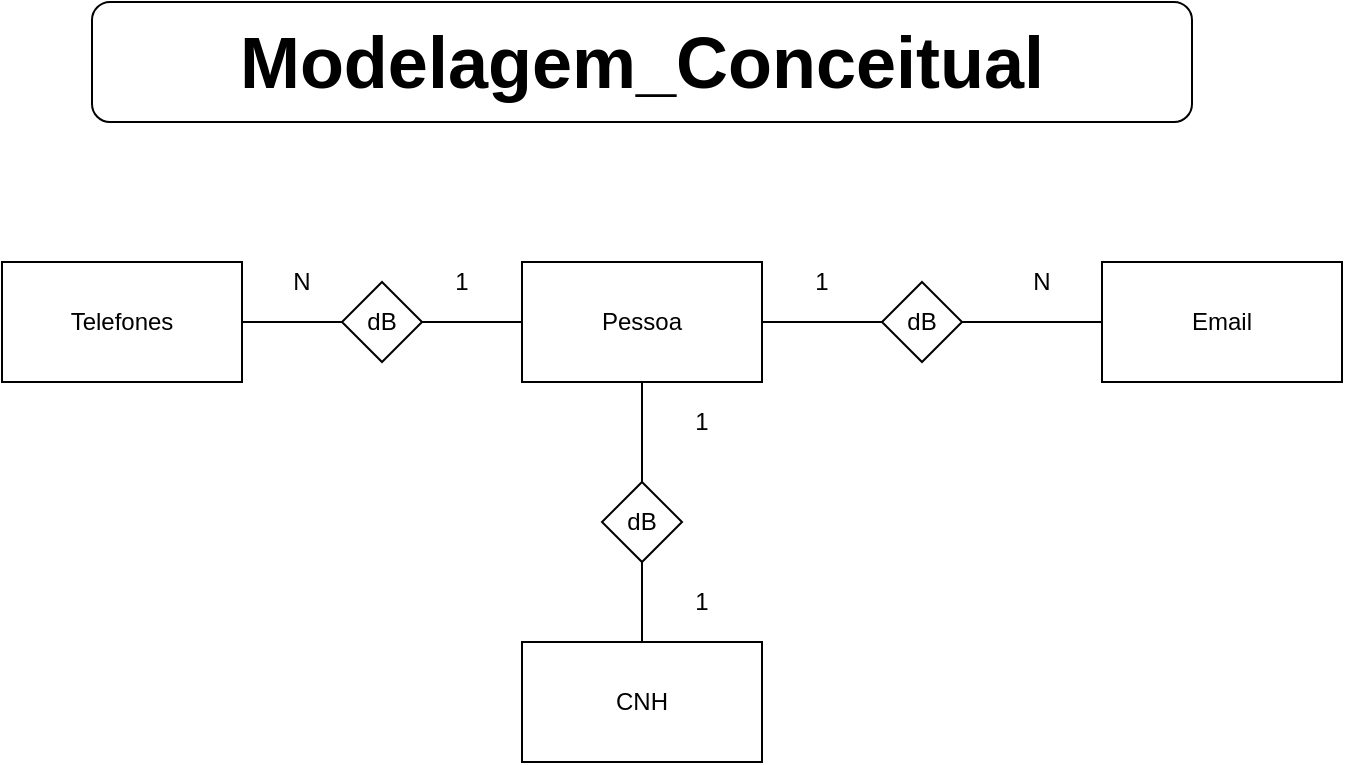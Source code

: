 <mxfile>
    <diagram id="h9VjcUSaOxa0R9LEOYYK" name="Page-1">
        <mxGraphModel dx="656" dy="575" grid="1" gridSize="10" guides="1" tooltips="1" connect="1" arrows="1" fold="1" page="1" pageScale="1" pageWidth="827" pageHeight="1169" background="#ffffff" math="0" shadow="0">
            <root>
                <mxCell id="0"/>
                <mxCell id="1" parent="0"/>
                <mxCell id="8DaMvxQs6uVQQu4pD7Hg-1" value="&lt;font style=&quot;vertical-align: inherit&quot;&gt;&lt;font style=&quot;vertical-align: inherit&quot;&gt;&lt;font style=&quot;vertical-align: inherit&quot;&gt;&lt;font style=&quot;vertical-align: inherit ; font-size: 36px&quot;&gt;&lt;b&gt;&lt;font style=&quot;vertical-align: inherit&quot;&gt;&lt;font style=&quot;vertical-align: inherit&quot;&gt;Modelagem_Conceitual&lt;/font&gt;&lt;/font&gt;&lt;/b&gt;&lt;/font&gt;&lt;/font&gt;&lt;/font&gt;&lt;/font&gt;" style="rounded=1;whiteSpace=wrap;html=1;" parent="1" vertex="1">
                    <mxGeometry x="155" y="70" width="550" height="60" as="geometry"/>
                </mxCell>
                <mxCell id="8DaMvxQs6uVQQu4pD7Hg-2" value="&lt;font style=&quot;vertical-align: inherit&quot;&gt;&lt;font style=&quot;vertical-align: inherit&quot;&gt;Telefones&lt;/font&gt;&lt;/font&gt;" style="rounded=0;whiteSpace=wrap;html=1;" parent="1" vertex="1">
                    <mxGeometry x="110" y="200" width="120" height="60" as="geometry"/>
                </mxCell>
                <mxCell id="8DaMvxQs6uVQQu4pD7Hg-3" value="&lt;font style=&quot;vertical-align: inherit&quot;&gt;&lt;font style=&quot;vertical-align: inherit&quot;&gt;&lt;font style=&quot;vertical-align: inherit&quot;&gt;&lt;font style=&quot;vertical-align: inherit&quot;&gt;Pessoa&lt;/font&gt;&lt;/font&gt;&lt;/font&gt;&lt;/font&gt;" style="rounded=0;whiteSpace=wrap;html=1;" parent="1" vertex="1">
                    <mxGeometry x="370" y="200" width="120" height="60" as="geometry"/>
                </mxCell>
                <mxCell id="8DaMvxQs6uVQQu4pD7Hg-4" value="&lt;font style=&quot;vertical-align: inherit&quot;&gt;&lt;font style=&quot;vertical-align: inherit&quot;&gt;&lt;font style=&quot;vertical-align: inherit&quot;&gt;&lt;font style=&quot;vertical-align: inherit&quot;&gt;&lt;font style=&quot;vertical-align: inherit&quot;&gt;&lt;font style=&quot;vertical-align: inherit&quot;&gt;Email&lt;/font&gt;&lt;/font&gt;&lt;/font&gt;&lt;/font&gt;&lt;/font&gt;&lt;/font&gt;&lt;span style=&quot;font-family: &amp;#34;helvetica&amp;#34; , &amp;#34;arial&amp;#34; , sans-serif ; font-size: 0px ; white-space: nowrap&quot;&gt;%3CmxGraphModel%3E%3Croot%3E%3CmxCell%20id%3D%220%22%2F%3E%3CmxCell%20id%3D%221%22%20parent%3D%220%22%2F%3E%3CmxCell%20id%3D%222%22%20value%3D%22%26lt%3Bfont%20style%3D%26quot%3Bvertical-align%3A%20inherit%26quot%3B%26gt%3B%26lt%3Bfont%20style%3D%26quot%3Bvertical-align%3A%20inherit%26quot%3B%26gt%3B%26lt%3Bfont%20style%3D%26quot%3Bvertical-align%3A%20inherit%26quot%3B%26gt%3B%26lt%3Bfont%20style%3D%26quot%3Bvertical-align%3A%20inherit%26quot%3B%26gt%3BPessoa%26lt%3B%2Ffont%26gt%3B%26lt%3B%2Ffont%26gt%3B%26lt%3B%2Ffont%26gt%3B%26lt%3B%2Ffont%26gt%3B%22%20style%3D%22rounded%3D0%3BwhiteSpace%3Dwrap%3Bhtml%3D1%3B%22%20vertex%3D%221%22%20parent%3D%221%22%3E%3CmxGeometry%20x%3D%22413%22%20y%3D%22220%22%20width%3D%22120%22%20height%3D%2260%22%20as%3D%22geometry%22%2F%3E%3C%2FmxCell%3E%3C%2Froot%3E%3C%2FmxGraphModel%3E&lt;/span&gt;" style="rounded=0;whiteSpace=wrap;html=1;" parent="1" vertex="1">
                    <mxGeometry x="660" y="200" width="120" height="60" as="geometry"/>
                </mxCell>
                <mxCell id="8DaMvxQs6uVQQu4pD7Hg-5" value="&lt;font style=&quot;vertical-align: inherit&quot;&gt;&lt;font style=&quot;vertical-align: inherit&quot;&gt;&lt;font style=&quot;vertical-align: inherit&quot;&gt;&lt;font style=&quot;vertical-align: inherit&quot;&gt;&lt;font style=&quot;vertical-align: inherit&quot;&gt;&lt;font style=&quot;vertical-align: inherit&quot;&gt;CNH&lt;/font&gt;&lt;/font&gt;&lt;/font&gt;&lt;/font&gt;&lt;/font&gt;&lt;/font&gt;" style="rounded=0;whiteSpace=wrap;html=1;" parent="1" vertex="1">
                    <mxGeometry x="370" y="390" width="120" height="60" as="geometry"/>
                </mxCell>
                <mxCell id="8DaMvxQs6uVQQu4pD7Hg-6" value="&lt;font style=&quot;vertical-align: inherit&quot;&gt;&lt;font style=&quot;vertical-align: inherit&quot;&gt;dB&lt;/font&gt;&lt;/font&gt;" style="rhombus;whiteSpace=wrap;html=1;" parent="1" vertex="1">
                    <mxGeometry x="410" y="310" width="40" height="40" as="geometry"/>
                </mxCell>
                <mxCell id="8DaMvxQs6uVQQu4pD7Hg-7" value="&lt;font style=&quot;vertical-align: inherit&quot;&gt;&lt;font style=&quot;vertical-align: inherit&quot;&gt;dB&lt;/font&gt;&lt;/font&gt;" style="rhombus;whiteSpace=wrap;html=1;" parent="1" vertex="1">
                    <mxGeometry x="280" y="210" width="40" height="40" as="geometry"/>
                </mxCell>
                <mxCell id="8DaMvxQs6uVQQu4pD7Hg-8" value="&lt;font style=&quot;vertical-align: inherit&quot;&gt;&lt;font style=&quot;vertical-align: inherit&quot;&gt;dB&lt;/font&gt;&lt;/font&gt;" style="rhombus;whiteSpace=wrap;html=1;" parent="1" vertex="1">
                    <mxGeometry x="550" y="210" width="40" height="40" as="geometry"/>
                </mxCell>
                <mxCell id="8DaMvxQs6uVQQu4pD7Hg-9" value="" style="endArrow=none;html=1;entryX=0.5;entryY=1;entryDx=0;entryDy=0;exitX=0.5;exitY=0;exitDx=0;exitDy=0;" parent="1" source="8DaMvxQs6uVQQu4pD7Hg-6" target="8DaMvxQs6uVQQu4pD7Hg-3" edge="1">
                    <mxGeometry width="50" height="50" relative="1" as="geometry">
                        <mxPoint x="110" y="520" as="sourcePoint"/>
                        <mxPoint x="160" y="470" as="targetPoint"/>
                    </mxGeometry>
                </mxCell>
                <mxCell id="8DaMvxQs6uVQQu4pD7Hg-10" value="" style="endArrow=none;html=1;entryX=0.5;entryY=1;entryDx=0;entryDy=0;exitX=0.5;exitY=0;exitDx=0;exitDy=0;" parent="1" source="8DaMvxQs6uVQQu4pD7Hg-5" target="8DaMvxQs6uVQQu4pD7Hg-6" edge="1">
                    <mxGeometry width="50" height="50" relative="1" as="geometry">
                        <mxPoint x="110" y="520" as="sourcePoint"/>
                        <mxPoint x="160" y="470" as="targetPoint"/>
                    </mxGeometry>
                </mxCell>
                <mxCell id="8DaMvxQs6uVQQu4pD7Hg-11" value="" style="endArrow=none;html=1;entryX=0;entryY=0.5;entryDx=0;entryDy=0;exitX=1;exitY=0.5;exitDx=0;exitDy=0;" parent="1" source="8DaMvxQs6uVQQu4pD7Hg-7" target="8DaMvxQs6uVQQu4pD7Hg-3" edge="1">
                    <mxGeometry width="50" height="50" relative="1" as="geometry">
                        <mxPoint x="110" y="520" as="sourcePoint"/>
                        <mxPoint x="160" y="470" as="targetPoint"/>
                    </mxGeometry>
                </mxCell>
                <mxCell id="8DaMvxQs6uVQQu4pD7Hg-12" value="" style="endArrow=none;html=1;entryX=0;entryY=0.5;entryDx=0;entryDy=0;exitX=1;exitY=0.5;exitDx=0;exitDy=0;" parent="1" source="8DaMvxQs6uVQQu4pD7Hg-2" target="8DaMvxQs6uVQQu4pD7Hg-7" edge="1">
                    <mxGeometry width="50" height="50" relative="1" as="geometry">
                        <mxPoint x="110" y="520" as="sourcePoint"/>
                        <mxPoint x="160" y="470" as="targetPoint"/>
                    </mxGeometry>
                </mxCell>
                <mxCell id="8DaMvxQs6uVQQu4pD7Hg-13" value="" style="endArrow=none;html=1;entryX=0;entryY=0.5;entryDx=0;entryDy=0;exitX=1;exitY=0.5;exitDx=0;exitDy=0;" parent="1" source="8DaMvxQs6uVQQu4pD7Hg-3" target="8DaMvxQs6uVQQu4pD7Hg-8" edge="1">
                    <mxGeometry width="50" height="50" relative="1" as="geometry">
                        <mxPoint x="110" y="520" as="sourcePoint"/>
                        <mxPoint x="160" y="470" as="targetPoint"/>
                    </mxGeometry>
                </mxCell>
                <mxCell id="8DaMvxQs6uVQQu4pD7Hg-14" value="" style="endArrow=none;html=1;entryX=0;entryY=0.5;entryDx=0;entryDy=0;exitX=1;exitY=0.5;exitDx=0;exitDy=0;" parent="1" source="8DaMvxQs6uVQQu4pD7Hg-8" target="8DaMvxQs6uVQQu4pD7Hg-4" edge="1">
                    <mxGeometry width="50" height="50" relative="1" as="geometry">
                        <mxPoint x="110" y="520" as="sourcePoint"/>
                        <mxPoint x="160" y="470" as="targetPoint"/>
                    </mxGeometry>
                </mxCell>
                <mxCell id="8DaMvxQs6uVQQu4pD7Hg-16" value="&lt;font style=&quot;vertical-align: inherit&quot;&gt;&lt;font style=&quot;vertical-align: inherit&quot;&gt;1&lt;/font&gt;&lt;/font&gt;" style="text;html=1;strokeColor=none;fillColor=none;align=center;verticalAlign=middle;whiteSpace=wrap;rounded=0;" parent="1" vertex="1">
                    <mxGeometry x="440" y="360" width="40" height="20" as="geometry"/>
                </mxCell>
                <mxCell id="8DaMvxQs6uVQQu4pD7Hg-17" value="&lt;font style=&quot;vertical-align: inherit&quot;&gt;&lt;font style=&quot;vertical-align: inherit&quot;&gt;1&lt;/font&gt;&lt;/font&gt;" style="text;html=1;strokeColor=none;fillColor=none;align=center;verticalAlign=middle;whiteSpace=wrap;rounded=0;" parent="1" vertex="1">
                    <mxGeometry x="500" y="200" width="40" height="20" as="geometry"/>
                </mxCell>
                <mxCell id="8DaMvxQs6uVQQu4pD7Hg-18" value="&lt;font style=&quot;vertical-align: inherit&quot;&gt;&lt;font style=&quot;vertical-align: inherit&quot;&gt;1&lt;/font&gt;&lt;/font&gt;" style="text;html=1;strokeColor=none;fillColor=none;align=center;verticalAlign=middle;whiteSpace=wrap;rounded=0;" parent="1" vertex="1">
                    <mxGeometry x="440" y="270" width="40" height="20" as="geometry"/>
                </mxCell>
                <mxCell id="8DaMvxQs6uVQQu4pD7Hg-19" value="&lt;font style=&quot;vertical-align: inherit&quot;&gt;&lt;font style=&quot;vertical-align: inherit&quot;&gt;1&lt;/font&gt;&lt;/font&gt;" style="text;html=1;strokeColor=none;fillColor=none;align=center;verticalAlign=middle;whiteSpace=wrap;rounded=0;" parent="1" vertex="1">
                    <mxGeometry x="320" y="200" width="40" height="20" as="geometry"/>
                </mxCell>
                <mxCell id="8DaMvxQs6uVQQu4pD7Hg-20" value="&lt;font style=&quot;vertical-align: inherit&quot;&gt;&lt;font style=&quot;vertical-align: inherit&quot;&gt;N&lt;/font&gt;&lt;/font&gt;" style="text;html=1;strokeColor=none;fillColor=none;align=center;verticalAlign=middle;whiteSpace=wrap;rounded=0;" parent="1" vertex="1">
                    <mxGeometry x="240" y="200" width="40" height="20" as="geometry"/>
                </mxCell>
                <mxCell id="8DaMvxQs6uVQQu4pD7Hg-21" value="&lt;font style=&quot;vertical-align: inherit&quot;&gt;&lt;font style=&quot;vertical-align: inherit&quot;&gt;N&lt;/font&gt;&lt;/font&gt;" style="text;html=1;strokeColor=none;fillColor=none;align=center;verticalAlign=middle;whiteSpace=wrap;rounded=0;" parent="1" vertex="1">
                    <mxGeometry x="610" y="200" width="40" height="20" as="geometry"/>
                </mxCell>
            </root>
        </mxGraphModel>
    </diagram>
    <diagram id="IiU6TV0TuRxZupUOlH_R" name="Page-2">
        <mxGraphModel dx="656" dy="575" grid="1" gridSize="10" guides="1" tooltips="1" connect="1" arrows="1" fold="1" page="1" pageScale="1" pageWidth="827" pageHeight="1169" background="#ffffff" math="0" shadow="0">
            <root>
                <mxCell id="RIwOuslBzf5zR82pL46g-0"/>
                <mxCell id="RIwOuslBzf5zR82pL46g-1" parent="RIwOuslBzf5zR82pL46g-0"/>
                <mxCell id="RIwOuslBzf5zR82pL46g-2" value="&lt;font style=&quot;vertical-align: inherit&quot;&gt;&lt;font style=&quot;vertical-align: inherit&quot;&gt;&lt;font style=&quot;vertical-align: inherit&quot;&gt;&lt;font style=&quot;vertical-align: inherit ; font-size: 36px&quot;&gt;&lt;b&gt;&lt;font style=&quot;vertical-align: inherit&quot;&gt;&lt;font style=&quot;vertical-align: inherit&quot;&gt;&lt;font style=&quot;vertical-align: inherit&quot;&gt;&lt;font style=&quot;vertical-align: inherit&quot;&gt;Modelagem_Lógica&lt;/font&gt;&lt;/font&gt;&lt;/font&gt;&lt;/font&gt;&lt;/b&gt;&lt;/font&gt;&lt;/font&gt;&lt;/font&gt;&lt;/font&gt;" style="rounded=1;whiteSpace=wrap;html=1;" parent="RIwOuslBzf5zR82pL46g-1" vertex="1">
                    <mxGeometry x="155" y="70" width="550" height="60" as="geometry"/>
                </mxCell>
                <mxCell id="RIwOuslBzf5zR82pL46g-3" value="Telefone" style="swimlane;fontStyle=0;childLayout=stackLayout;horizontal=1;startSize=26;fillColor=#e0e0e0;horizontalStack=0;resizeParent=1;resizeParentMax=0;resizeLast=0;collapsible=1;marginBottom=0;swimlaneFillColor=#ffffff;align=center;fontSize=14;" parent="RIwOuslBzf5zR82pL46g-1" vertex="1">
                    <mxGeometry x="590" y="235" width="160" height="118" as="geometry"/>
                </mxCell>
                <mxCell id="RIwOuslBzf5zR82pL46g-4" value="IDTel : int" style="shape=partialRectangle;top=0;left=0;right=0;bottom=1;align=left;verticalAlign=middle;fillColor=none;spacingLeft=34;spacingRight=4;overflow=hidden;rotatable=0;points=[[0,0.5],[1,0.5]];portConstraint=eastwest;dropTarget=0;fontStyle=5;fontSize=12;" parent="RIwOuslBzf5zR82pL46g-3" vertex="1">
                    <mxGeometry y="26" width="160" height="30" as="geometry"/>
                </mxCell>
                <mxCell id="RIwOuslBzf5zR82pL46g-5" value="PK" style="shape=partialRectangle;top=0;left=0;bottom=0;fillColor=none;align=left;verticalAlign=middle;spacingLeft=4;spacingRight=4;overflow=hidden;rotatable=0;points=[];portConstraint=eastwest;part=1;fontSize=12;" parent="RIwOuslBzf5zR82pL46g-4" vertex="1" connectable="0">
                    <mxGeometry width="30" height="30" as="geometry"/>
                </mxCell>
                <mxCell id="RIwOuslBzf5zR82pL46g-6" value="numero : str" style="shape=partialRectangle;top=0;left=0;right=0;bottom=0;align=left;verticalAlign=top;fillColor=none;spacingLeft=34;spacingRight=4;overflow=hidden;rotatable=0;points=[[0,0.5],[1,0.5]];portConstraint=eastwest;dropTarget=0;fontSize=12;" parent="RIwOuslBzf5zR82pL46g-3" vertex="1">
                    <mxGeometry y="56" width="160" height="26" as="geometry"/>
                </mxCell>
                <mxCell id="RIwOuslBzf5zR82pL46g-7" value="" style="shape=partialRectangle;top=0;left=0;bottom=0;fillColor=none;align=left;verticalAlign=top;spacingLeft=4;spacingRight=4;overflow=hidden;rotatable=0;points=[];portConstraint=eastwest;part=1;fontSize=12;" parent="RIwOuslBzf5zR82pL46g-6" vertex="1" connectable="0">
                    <mxGeometry width="30" height="26" as="geometry"/>
                </mxCell>
                <mxCell id="RIwOuslBzf5zR82pL46g-10" value="IdPessoa" style="shape=partialRectangle;top=0;left=0;right=0;bottom=0;align=left;verticalAlign=top;fillColor=none;spacingLeft=34;spacingRight=4;overflow=hidden;rotatable=0;points=[[0,0.5],[1,0.5]];portConstraint=eastwest;dropTarget=0;fontSize=12;" parent="RIwOuslBzf5zR82pL46g-3" vertex="1">
                    <mxGeometry y="82" width="160" height="26" as="geometry"/>
                </mxCell>
                <mxCell id="RIwOuslBzf5zR82pL46g-11" value="FK" style="shape=partialRectangle;top=0;left=0;bottom=0;fillColor=none;align=left;verticalAlign=top;spacingLeft=4;spacingRight=4;overflow=hidden;rotatable=0;points=[];portConstraint=eastwest;part=1;fontSize=12;" parent="RIwOuslBzf5zR82pL46g-10" vertex="1" connectable="0">
                    <mxGeometry width="30" height="26" as="geometry"/>
                </mxCell>
                <mxCell id="RIwOuslBzf5zR82pL46g-12" value="" style="shape=partialRectangle;top=0;left=0;right=0;bottom=0;align=left;verticalAlign=top;fillColor=none;spacingLeft=34;spacingRight=4;overflow=hidden;rotatable=0;points=[[0,0.5],[1,0.5]];portConstraint=eastwest;dropTarget=0;fontSize=12;" parent="RIwOuslBzf5zR82pL46g-3" vertex="1">
                    <mxGeometry y="108" width="160" height="10" as="geometry"/>
                </mxCell>
                <mxCell id="RIwOuslBzf5zR82pL46g-13" value="" style="shape=partialRectangle;top=0;left=0;bottom=0;fillColor=none;align=left;verticalAlign=top;spacingLeft=4;spacingRight=4;overflow=hidden;rotatable=0;points=[];portConstraint=eastwest;part=1;fontSize=12;" parent="RIwOuslBzf5zR82pL46g-12" vertex="1" connectable="0">
                    <mxGeometry width="30" height="10" as="geometry"/>
                </mxCell>
                <mxCell id="RIwOuslBzf5zR82pL46g-14" value="CNH" style="swimlane;fontStyle=0;childLayout=stackLayout;horizontal=1;startSize=26;fillColor=#e0e0e0;horizontalStack=0;resizeParent=1;resizeParentMax=0;resizeLast=0;collapsible=1;marginBottom=0;swimlaneFillColor=#ffffff;align=center;fontSize=14;" parent="RIwOuslBzf5zR82pL46g-1" vertex="1">
                    <mxGeometry x="580" y="420" width="160" height="82" as="geometry"/>
                </mxCell>
                <mxCell id="RIwOuslBzf5zR82pL46g-15" value="idCNH int" style="shape=partialRectangle;top=0;left=0;right=0;bottom=1;align=left;verticalAlign=middle;fillColor=none;spacingLeft=34;spacingRight=4;overflow=hidden;rotatable=0;points=[[0,0.5],[1,0.5]];portConstraint=eastwest;dropTarget=0;fontStyle=5;fontSize=12;" parent="RIwOuslBzf5zR82pL46g-14" vertex="1">
                    <mxGeometry y="26" width="160" height="30" as="geometry"/>
                </mxCell>
                <mxCell id="RIwOuslBzf5zR82pL46g-16" value="PK" style="shape=partialRectangle;top=0;left=0;bottom=0;fillColor=none;align=left;verticalAlign=middle;spacingLeft=4;spacingRight=4;overflow=hidden;rotatable=0;points=[];portConstraint=eastwest;part=1;fontSize=12;" parent="RIwOuslBzf5zR82pL46g-15" vertex="1" connectable="0">
                    <mxGeometry width="30" height="30" as="geometry"/>
                </mxCell>
                <mxCell id="RIwOuslBzf5zR82pL46g-17" value="numero : str" style="shape=partialRectangle;top=0;left=0;right=0;bottom=0;align=left;verticalAlign=top;fillColor=none;spacingLeft=34;spacingRight=4;overflow=hidden;rotatable=0;points=[[0,0.5],[1,0.5]];portConstraint=eastwest;dropTarget=0;fontSize=12;" parent="RIwOuslBzf5zR82pL46g-14" vertex="1">
                    <mxGeometry y="56" width="160" height="26" as="geometry"/>
                </mxCell>
                <mxCell id="RIwOuslBzf5zR82pL46g-18" value="" style="shape=partialRectangle;top=0;left=0;bottom=0;fillColor=none;align=left;verticalAlign=top;spacingLeft=4;spacingRight=4;overflow=hidden;rotatable=0;points=[];portConstraint=eastwest;part=1;fontSize=12;" parent="RIwOuslBzf5zR82pL46g-17" vertex="1" connectable="0">
                    <mxGeometry width="30" height="26" as="geometry"/>
                </mxCell>
                <mxCell id="RIwOuslBzf5zR82pL46g-25" value="Pessoa" style="swimlane;fontStyle=0;childLayout=stackLayout;horizontal=1;startSize=26;fillColor=#e0e0e0;horizontalStack=0;resizeParent=1;resizeParentMax=0;resizeLast=0;collapsible=1;marginBottom=0;swimlaneFillColor=#ffffff;align=center;fontSize=14;" parent="RIwOuslBzf5zR82pL46g-1" vertex="1">
                    <mxGeometry x="190" y="337" width="160" height="104" as="geometry"/>
                </mxCell>
                <mxCell id="RIwOuslBzf5zR82pL46g-26" value="IdPessoa : int" style="shape=partialRectangle;top=0;left=0;right=0;bottom=1;align=left;verticalAlign=middle;fillColor=none;spacingLeft=34;spacingRight=4;overflow=hidden;rotatable=0;points=[[0,0.5],[1,0.5]];portConstraint=eastwest;dropTarget=0;fontStyle=5;fontSize=12;" parent="RIwOuslBzf5zR82pL46g-25" vertex="1">
                    <mxGeometry y="26" width="160" height="30" as="geometry"/>
                </mxCell>
                <mxCell id="RIwOuslBzf5zR82pL46g-27" value="PK" style="shape=partialRectangle;top=0;left=0;bottom=0;fillColor=none;align=left;verticalAlign=middle;spacingLeft=4;spacingRight=4;overflow=hidden;rotatable=0;points=[];portConstraint=eastwest;part=1;fontSize=12;" parent="RIwOuslBzf5zR82pL46g-26" vertex="1" connectable="0">
                    <mxGeometry width="30" height="30" as="geometry"/>
                </mxCell>
                <mxCell id="RIwOuslBzf5zR82pL46g-28" value="nome : str" style="shape=partialRectangle;top=0;left=0;right=0;bottom=0;align=left;verticalAlign=top;fillColor=none;spacingLeft=34;spacingRight=4;overflow=hidden;rotatable=0;points=[[0,0.5],[1,0.5]];portConstraint=eastwest;dropTarget=0;fontSize=12;" parent="RIwOuslBzf5zR82pL46g-25" vertex="1">
                    <mxGeometry y="56" width="160" height="24" as="geometry"/>
                </mxCell>
                <mxCell id="RIwOuslBzf5zR82pL46g-29" value="" style="shape=partialRectangle;top=0;left=0;bottom=0;fillColor=none;align=left;verticalAlign=top;spacingLeft=4;spacingRight=4;overflow=hidden;rotatable=0;points=[];portConstraint=eastwest;part=1;fontSize=12;" parent="RIwOuslBzf5zR82pL46g-28" vertex="1" connectable="0">
                    <mxGeometry width="30" height="24" as="geometry"/>
                </mxCell>
                <mxCell id="RIwOuslBzf5zR82pL46g-34" value="idCNH : int" style="shape=partialRectangle;top=0;left=0;right=0;bottom=0;align=left;verticalAlign=top;fillColor=none;spacingLeft=34;spacingRight=4;overflow=hidden;rotatable=0;points=[[0,0.5],[1,0.5]];portConstraint=eastwest;dropTarget=0;fontSize=12;" parent="RIwOuslBzf5zR82pL46g-25" vertex="1">
                    <mxGeometry y="80" width="160" height="24" as="geometry"/>
                </mxCell>
                <mxCell id="RIwOuslBzf5zR82pL46g-35" value="FK" style="shape=partialRectangle;top=0;left=0;bottom=0;fillColor=none;align=left;verticalAlign=top;spacingLeft=4;spacingRight=4;overflow=hidden;rotatable=0;points=[];portConstraint=eastwest;part=1;fontSize=12;" parent="RIwOuslBzf5zR82pL46g-34" vertex="1" connectable="0">
                    <mxGeometry width="30" height="24" as="geometry"/>
                </mxCell>
                <mxCell id="-JNi7rh6J3T_9euR1I7C-0" value="" style="edgeStyle=entityRelationEdgeStyle;fontSize=12;html=1;endArrow=ERoneToMany;entryX=0;entryY=0.5;entryDx=0;entryDy=0;exitX=1;exitY=0.5;exitDx=0;exitDy=0;" parent="RIwOuslBzf5zR82pL46g-1" source="RIwOuslBzf5zR82pL46g-26" target="RIwOuslBzf5zR82pL46g-10" edge="1">
                    <mxGeometry width="100" height="100" relative="1" as="geometry">
                        <mxPoint x="520" y="380" as="sourcePoint"/>
                        <mxPoint x="220" y="510" as="targetPoint"/>
                    </mxGeometry>
                </mxCell>
                <mxCell id="EbRoT8gVtP4mYxQ__2rl-0" value="" style="edgeStyle=entityRelationEdgeStyle;fontSize=12;html=1;endArrow=ERmandOne;startArrow=ERmandOne;entryX=0;entryY=0.5;entryDx=0;entryDy=0;exitX=1.025;exitY=0.083;exitDx=0;exitDy=0;exitPerimeter=0;" parent="RIwOuslBzf5zR82pL46g-1" source="RIwOuslBzf5zR82pL46g-34" target="RIwOuslBzf5zR82pL46g-15" edge="1">
                    <mxGeometry width="100" height="100" relative="1" as="geometry">
                        <mxPoint x="87.5" y="703" as="sourcePoint"/>
                        <mxPoint x="187.5" y="603" as="targetPoint"/>
                    </mxGeometry>
                </mxCell>
                <mxCell id="EbRoT8gVtP4mYxQ__2rl-3" value="Email" style="swimlane;fontStyle=0;childLayout=stackLayout;horizontal=1;startSize=26;fillColor=#e0e0e0;horizontalStack=0;resizeParent=1;resizeParentMax=0;resizeLast=0;collapsible=1;marginBottom=0;swimlaneFillColor=#ffffff;align=center;fontSize=14;" parent="RIwOuslBzf5zR82pL46g-1" vertex="1">
                    <mxGeometry x="350" y="147" width="160" height="118" as="geometry"/>
                </mxCell>
                <mxCell id="EbRoT8gVtP4mYxQ__2rl-10" value="" style="shape=partialRectangle;top=0;left=0;right=0;bottom=0;align=left;verticalAlign=top;fillColor=none;spacingLeft=34;spacingRight=4;overflow=hidden;rotatable=0;points=[[0,0.5],[1,0.5]];portConstraint=eastwest;dropTarget=0;fontSize=12;" parent="EbRoT8gVtP4mYxQ__2rl-3" vertex="1">
                    <mxGeometry y="26" width="160" height="10" as="geometry"/>
                </mxCell>
                <mxCell id="EbRoT8gVtP4mYxQ__2rl-11" value="" style="shape=partialRectangle;top=0;left=0;bottom=0;fillColor=none;align=left;verticalAlign=top;spacingLeft=4;spacingRight=4;overflow=hidden;rotatable=0;points=[];portConstraint=eastwest;part=1;fontSize=12;" parent="EbRoT8gVtP4mYxQ__2rl-10" vertex="1" connectable="0">
                    <mxGeometry width="30" height="10" as="geometry"/>
                </mxCell>
                <mxCell id="EbRoT8gVtP4mYxQ__2rl-8" value="IdPessoa : int" style="shape=partialRectangle;top=0;left=0;right=0;bottom=0;align=left;verticalAlign=top;fillColor=none;spacingLeft=34;spacingRight=4;overflow=hidden;rotatable=0;points=[[0,0.5],[1,0.5]];portConstraint=eastwest;dropTarget=0;fontSize=12;" parent="EbRoT8gVtP4mYxQ__2rl-3" vertex="1">
                    <mxGeometry y="36" width="160" height="26" as="geometry"/>
                </mxCell>
                <mxCell id="EbRoT8gVtP4mYxQ__2rl-9" value="FK" style="shape=partialRectangle;top=0;left=0;bottom=0;fillColor=none;align=left;verticalAlign=top;spacingLeft=4;spacingRight=4;overflow=hidden;rotatable=0;points=[];portConstraint=eastwest;part=1;fontSize=12;" parent="EbRoT8gVtP4mYxQ__2rl-8" vertex="1" connectable="0">
                    <mxGeometry width="30" height="26" as="geometry"/>
                </mxCell>
                <mxCell id="EbRoT8gVtP4mYxQ__2rl-6" value="email : str" style="shape=partialRectangle;top=0;left=0;right=0;bottom=0;align=left;verticalAlign=top;fillColor=none;spacingLeft=34;spacingRight=4;overflow=hidden;rotatable=0;points=[[0,0.5],[1,0.5]];portConstraint=eastwest;dropTarget=0;fontSize=12;" parent="EbRoT8gVtP4mYxQ__2rl-3" vertex="1">
                    <mxGeometry y="62" width="160" height="26" as="geometry"/>
                </mxCell>
                <mxCell id="EbRoT8gVtP4mYxQ__2rl-7" value="" style="shape=partialRectangle;top=0;left=0;bottom=0;fillColor=none;align=left;verticalAlign=top;spacingLeft=4;spacingRight=4;overflow=hidden;rotatable=0;points=[];portConstraint=eastwest;part=1;fontSize=12;" parent="EbRoT8gVtP4mYxQ__2rl-6" vertex="1" connectable="0">
                    <mxGeometry width="30" height="26" as="geometry"/>
                </mxCell>
                <mxCell id="EbRoT8gVtP4mYxQ__2rl-4" value="IdEmail : int" style="shape=partialRectangle;top=0;left=0;right=0;bottom=1;align=left;verticalAlign=middle;fillColor=none;spacingLeft=34;spacingRight=4;overflow=hidden;rotatable=0;points=[[0,0.5],[1,0.5]];portConstraint=eastwest;dropTarget=0;fontStyle=5;fontSize=12;" parent="EbRoT8gVtP4mYxQ__2rl-3" vertex="1">
                    <mxGeometry y="88" width="160" height="30" as="geometry"/>
                </mxCell>
                <mxCell id="EbRoT8gVtP4mYxQ__2rl-5" value="PK" style="shape=partialRectangle;top=0;left=0;bottom=0;fillColor=none;align=left;verticalAlign=middle;spacingLeft=4;spacingRight=4;overflow=hidden;rotatable=0;points=[];portConstraint=eastwest;part=1;fontSize=12;" parent="EbRoT8gVtP4mYxQ__2rl-4" vertex="1" connectable="0">
                    <mxGeometry width="30" height="30" as="geometry"/>
                </mxCell>
                <mxCell id="VGQpdJTeEF2oPXesvNPL-0" value="" style="edgeStyle=entityRelationEdgeStyle;fontSize=12;html=1;endArrow=ERoneToMany;entryX=0;entryY=0.5;entryDx=0;entryDy=0;exitX=1;exitY=0.5;exitDx=0;exitDy=0;" parent="RIwOuslBzf5zR82pL46g-1" source="RIwOuslBzf5zR82pL46g-26" target="EbRoT8gVtP4mYxQ__2rl-8" edge="1">
                    <mxGeometry width="100" height="100" relative="1" as="geometry">
                        <mxPoint x="87.5" y="703" as="sourcePoint"/>
                        <mxPoint x="187.5" y="603" as="targetPoint"/>
                    </mxGeometry>
                </mxCell>
            </root>
        </mxGraphModel>
    </diagram>
</mxfile>